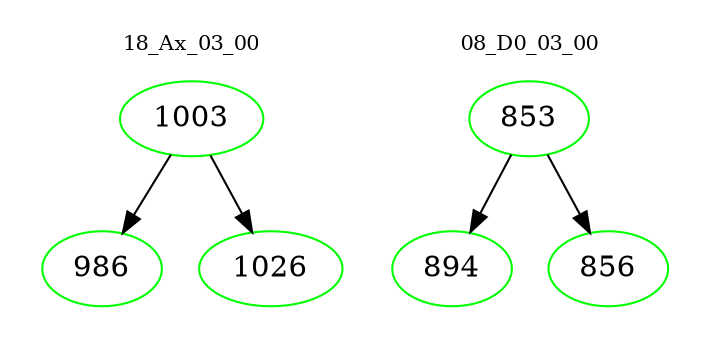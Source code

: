 digraph{
subgraph cluster_0 {
color = white
label = "18_Ax_03_00";
fontsize=10;
T0_1003 [label="1003", color="green"]
T0_1003 -> T0_986 [color="black"]
T0_986 [label="986", color="green"]
T0_1003 -> T0_1026 [color="black"]
T0_1026 [label="1026", color="green"]
}
subgraph cluster_1 {
color = white
label = "08_D0_03_00";
fontsize=10;
T1_853 [label="853", color="green"]
T1_853 -> T1_894 [color="black"]
T1_894 [label="894", color="green"]
T1_853 -> T1_856 [color="black"]
T1_856 [label="856", color="green"]
}
}
